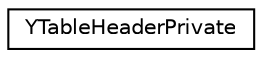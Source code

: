 digraph "Graphical Class Hierarchy"
{
 // LATEX_PDF_SIZE
  edge [fontname="Helvetica",fontsize="10",labelfontname="Helvetica",labelfontsize="10"];
  node [fontname="Helvetica",fontsize="10",shape=record];
  rankdir="LR";
  Node0 [label="YTableHeaderPrivate",height=0.2,width=0.4,color="black", fillcolor="white", style="filled",URL="$structYTableHeaderPrivate.html",tooltip=" "];
}
